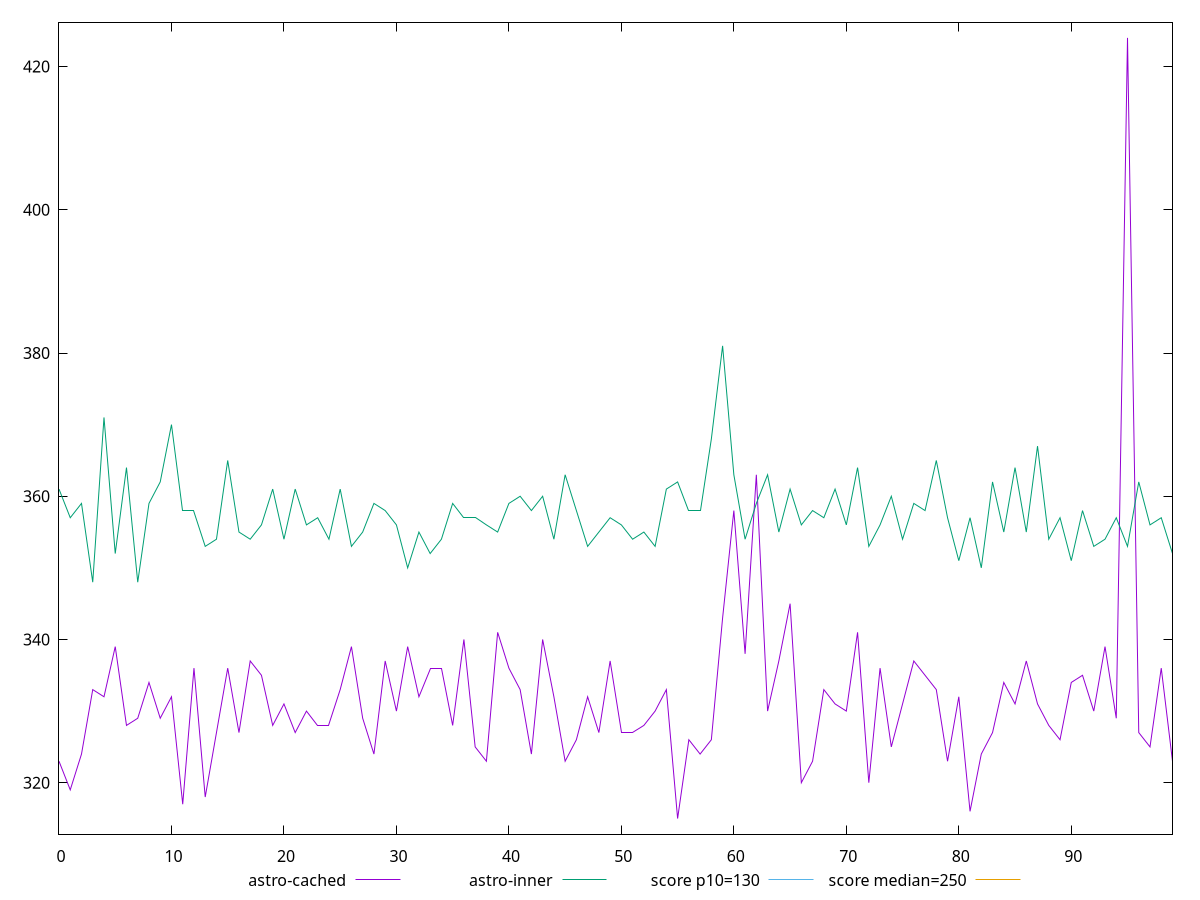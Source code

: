 reset

$astroCached <<EOF
0 323
1 319
2 324
3 333
4 332
5 339
6 328
7 329
8 334
9 329
10 332
11 317
12 336
13 318
14 327
15 336
16 327
17 337
18 335
19 328
20 331
21 327
22 330
23 328
24 328
25 333
26 339
27 329
28 324
29 337
30 330
31 339
32 332
33 336
34 336
35 328
36 340
37 325
38 323
39 341
40 336
41 333
42 324
43 340
44 332
45 323
46 326
47 332
48 327
49 337
50 327
51 327
52 328
53 330
54 333
55 315
56 326
57 324
58 326
59 343
60 358
61 338
62 363
63 330
64 337
65 345
66 320
67 323
68 333
69 331
70 330
71 341
72 320
73 336
74 325
75 331
76 337
77 335
78 333
79 323
80 332
81 316
82 324
83 327
84 334
85 331
86 337
87 331
88 328
89 326
90 334
91 335
92 330
93 339
94 329
95 424
96 327
97 325
98 336
99 323
EOF

$astroInner <<EOF
0 361
1 357
2 359
3 348
4 371
5 352
6 364
7 348
8 359
9 362
10 370
11 358
12 358
13 353
14 354
15 365
16 355
17 354
18 356
19 361
20 354
21 361
22 356
23 357
24 354
25 361
26 353
27 355
28 359
29 358
30 356
31 350
32 355
33 352
34 354
35 359
36 357
37 357
38 356
39 355
40 359
41 360
42 358
43 360
44 354
45 363
46 358
47 353
48 355
49 357
50 356
51 354
52 355
53 353
54 361
55 362
56 358
57 358
58 368
59 381
60 363
61 354
62 359
63 363
64 355
65 361
66 356
67 358
68 357
69 361
70 356
71 364
72 353
73 356
74 360
75 354
76 359
77 358
78 365
79 357
80 351
81 357
82 350
83 362
84 355
85 364
86 355
87 367
88 354
89 357
90 351
91 358
92 353
93 354
94 357
95 353
96 362
97 356
98 357
99 352
EOF

set key outside below
set xrange [0:99]
set yrange [312.82:426.18]
set trange [312.82:426.18]
set terminal svg size 640, 520 enhanced background rgb 'white'
set output "reports/report_00033_2021-03-01T14-23-16.841Z/max-potential-fid/comparison/line/1_vs_2.svg"

plot $astroCached title "astro-cached" with line, \
     $astroInner title "astro-inner" with line, \
     130 title "score p10=130", \
     250 title "score median=250"

reset
